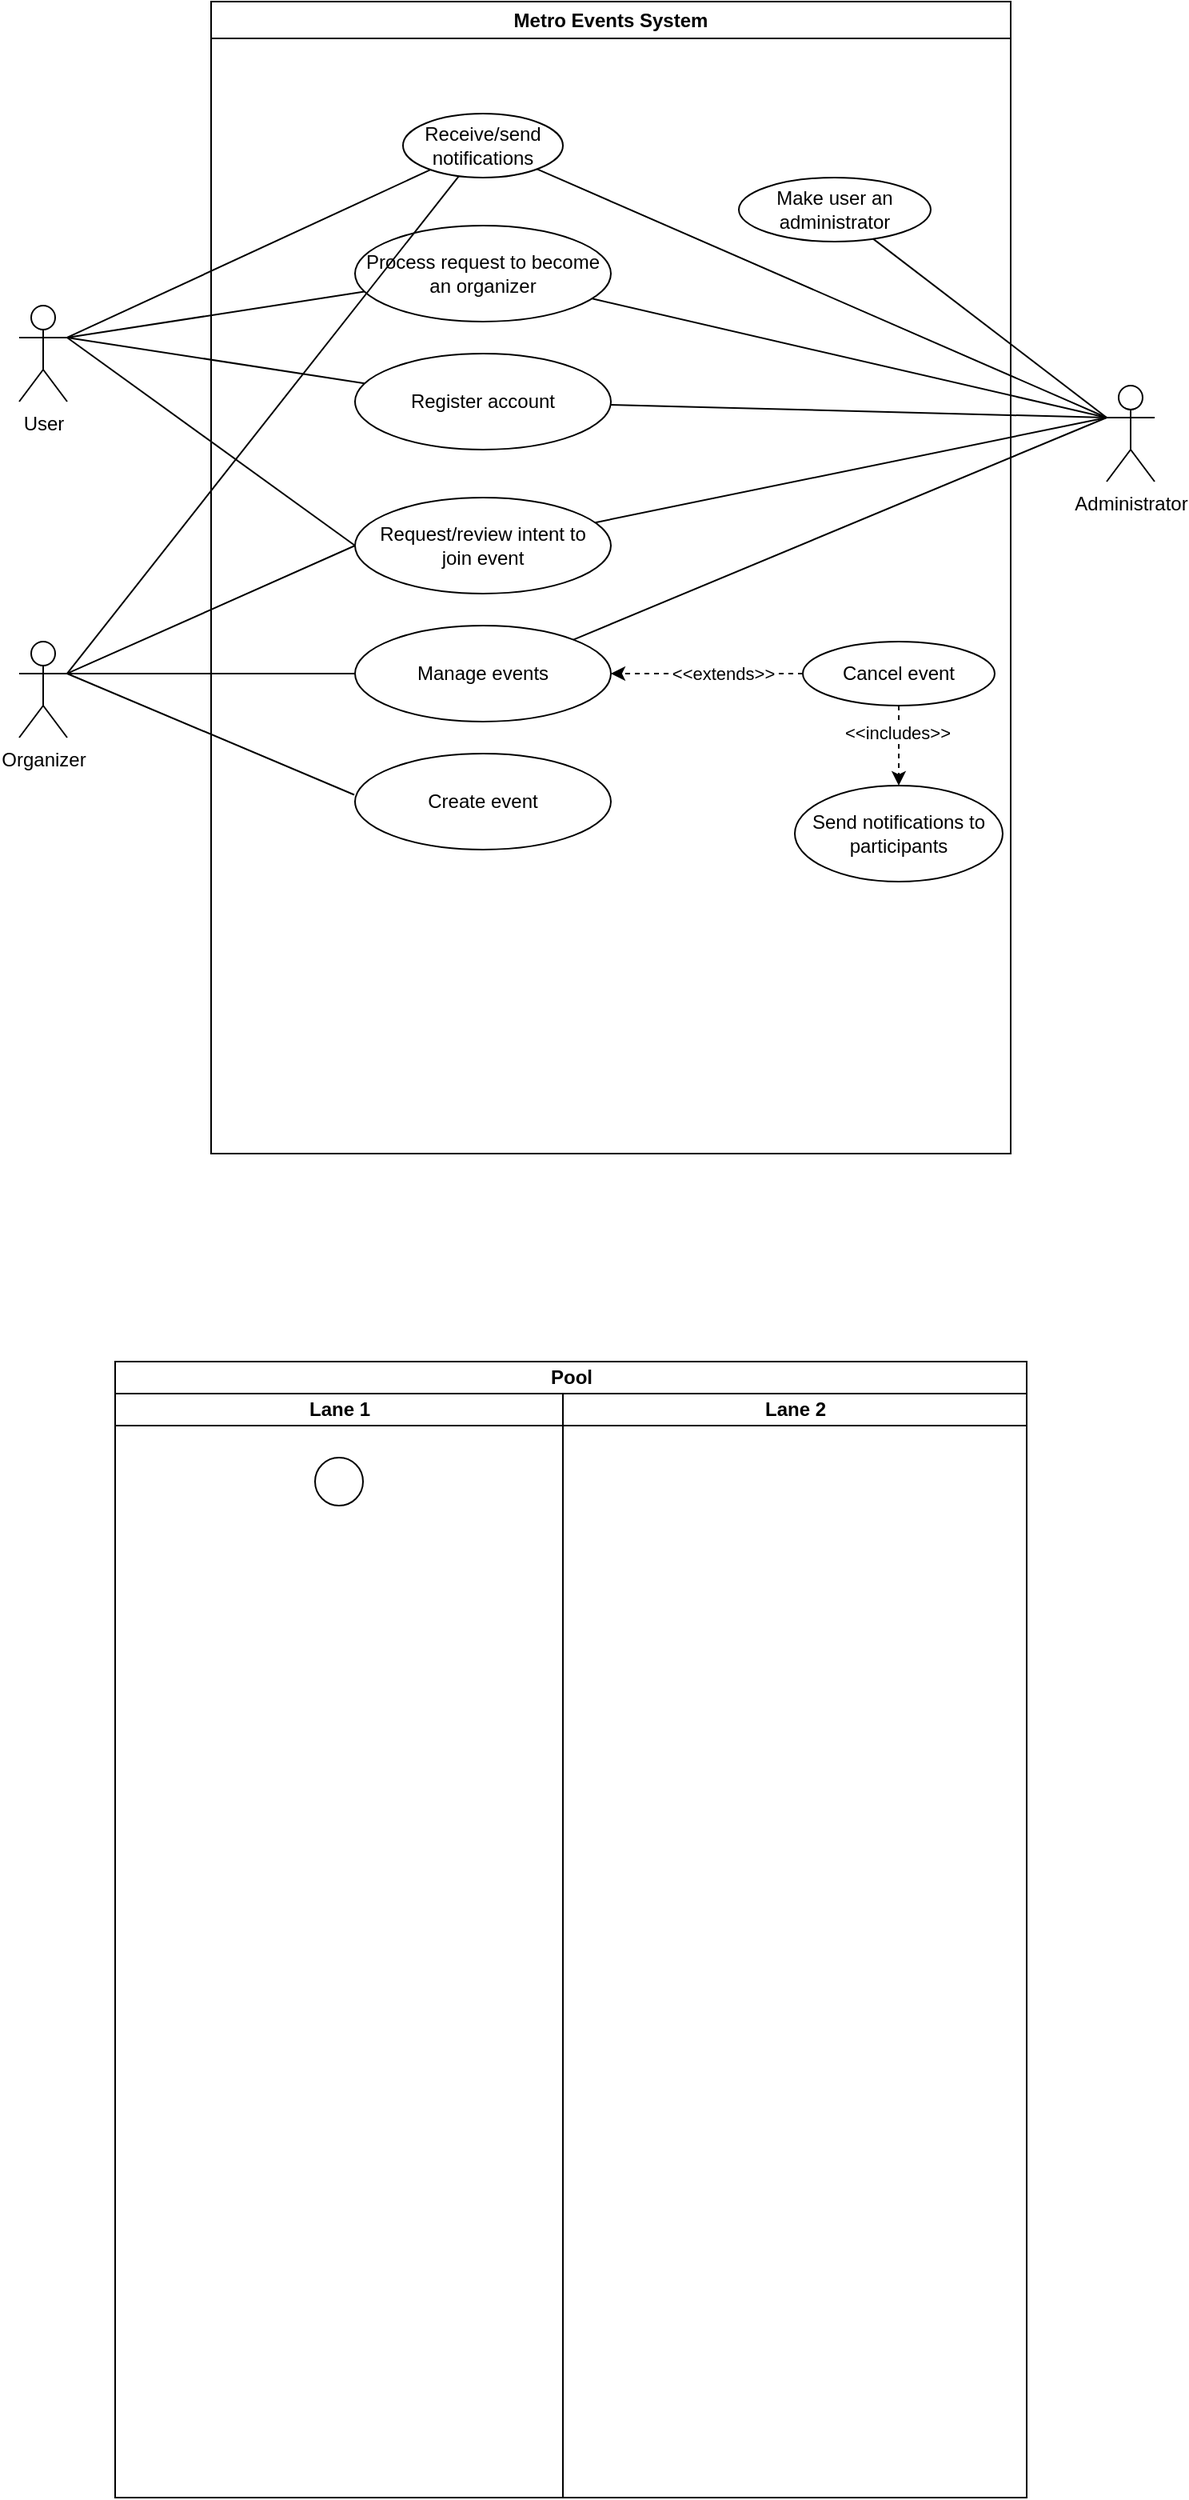 <mxfile version="28.1.1">
  <diagram name="Page-1" id="vznSPJU230vXI68lJie_">
    <mxGraphModel dx="1684" dy="924" grid="1" gridSize="10" guides="1" tooltips="1" connect="1" arrows="1" fold="1" page="1" pageScale="1" pageWidth="1100" pageHeight="850" math="0" shadow="0">
      <root>
        <mxCell id="0" />
        <mxCell id="1" parent="0" />
        <mxCell id="luhkJVd8gAF-xBso7u4r-1" value="Metro Events System" style="swimlane;whiteSpace=wrap;html=1;" vertex="1" parent="1">
          <mxGeometry x="300" y="50" width="500" height="720" as="geometry" />
        </mxCell>
        <mxCell id="luhkJVd8gAF-xBso7u4r-5" value="Receive/send notifications" style="ellipse;whiteSpace=wrap;html=1;" vertex="1" parent="luhkJVd8gAF-xBso7u4r-1">
          <mxGeometry x="120" y="70" width="100" height="40" as="geometry" />
        </mxCell>
        <mxCell id="luhkJVd8gAF-xBso7u4r-8" value="Process request to become an organizer" style="ellipse;whiteSpace=wrap;html=1;" vertex="1" parent="luhkJVd8gAF-xBso7u4r-1">
          <mxGeometry x="90" y="140" width="160" height="60" as="geometry" />
        </mxCell>
        <mxCell id="luhkJVd8gAF-xBso7u4r-28" style="edgeStyle=none;rounded=0;orthogonalLoop=1;jettySize=auto;html=1;endArrow=none;endFill=0;" edge="1" parent="luhkJVd8gAF-xBso7u4r-1" source="luhkJVd8gAF-xBso7u4r-10">
          <mxGeometry relative="1" as="geometry">
            <mxPoint x="560" y="260" as="targetPoint" />
          </mxGeometry>
        </mxCell>
        <mxCell id="luhkJVd8gAF-xBso7u4r-10" value="Register account" style="ellipse;whiteSpace=wrap;html=1;" vertex="1" parent="luhkJVd8gAF-xBso7u4r-1">
          <mxGeometry x="90" y="220" width="160" height="60" as="geometry" />
        </mxCell>
        <mxCell id="luhkJVd8gAF-xBso7u4r-12" value="Request/review intent to&lt;div&gt;join event&lt;/div&gt;" style="ellipse;whiteSpace=wrap;html=1;" vertex="1" parent="luhkJVd8gAF-xBso7u4r-1">
          <mxGeometry x="90" y="310" width="160" height="60" as="geometry" />
        </mxCell>
        <mxCell id="luhkJVd8gAF-xBso7u4r-17" value="Create event" style="ellipse;whiteSpace=wrap;html=1;" vertex="1" parent="luhkJVd8gAF-xBso7u4r-1">
          <mxGeometry x="90" y="470" width="160" height="60" as="geometry" />
        </mxCell>
        <mxCell id="luhkJVd8gAF-xBso7u4r-20" value="Manage events" style="ellipse;whiteSpace=wrap;html=1;" vertex="1" parent="luhkJVd8gAF-xBso7u4r-1">
          <mxGeometry x="90" y="390" width="160" height="60" as="geometry" />
        </mxCell>
        <mxCell id="luhkJVd8gAF-xBso7u4r-24" style="edgeStyle=none;rounded=0;orthogonalLoop=1;jettySize=auto;html=1;entryX=1;entryY=0.5;entryDx=0;entryDy=0;dashed=1;" edge="1" parent="luhkJVd8gAF-xBso7u4r-1" source="luhkJVd8gAF-xBso7u4r-23" target="luhkJVd8gAF-xBso7u4r-20">
          <mxGeometry relative="1" as="geometry" />
        </mxCell>
        <mxCell id="luhkJVd8gAF-xBso7u4r-25" value="&amp;lt;&amp;lt;extends&amp;gt;&amp;gt;" style="edgeLabel;html=1;align=center;verticalAlign=middle;resizable=0;points=[];" vertex="1" connectable="0" parent="luhkJVd8gAF-xBso7u4r-24">
          <mxGeometry x="0.136" y="1" relative="1" as="geometry">
            <mxPoint x="18" y="-1" as="offset" />
          </mxGeometry>
        </mxCell>
        <mxCell id="luhkJVd8gAF-xBso7u4r-33" style="edgeStyle=none;rounded=0;orthogonalLoop=1;jettySize=auto;html=1;dashed=1;" edge="1" parent="luhkJVd8gAF-xBso7u4r-1" source="luhkJVd8gAF-xBso7u4r-23" target="luhkJVd8gAF-xBso7u4r-32">
          <mxGeometry relative="1" as="geometry" />
        </mxCell>
        <mxCell id="luhkJVd8gAF-xBso7u4r-34" value="&amp;lt;&amp;lt;includes&amp;gt;&amp;gt;" style="edgeLabel;html=1;align=center;verticalAlign=middle;resizable=0;points=[];" vertex="1" connectable="0" parent="luhkJVd8gAF-xBso7u4r-33">
          <mxGeometry x="-0.331" y="-1" relative="1" as="geometry">
            <mxPoint as="offset" />
          </mxGeometry>
        </mxCell>
        <mxCell id="luhkJVd8gAF-xBso7u4r-23" value="Cancel event" style="ellipse;whiteSpace=wrap;html=1;" vertex="1" parent="luhkJVd8gAF-xBso7u4r-1">
          <mxGeometry x="370" y="400" width="120" height="40" as="geometry" />
        </mxCell>
        <mxCell id="luhkJVd8gAF-xBso7u4r-26" value="Make user an administrator" style="ellipse;whiteSpace=wrap;html=1;" vertex="1" parent="luhkJVd8gAF-xBso7u4r-1">
          <mxGeometry x="330" y="110" width="120" height="40" as="geometry" />
        </mxCell>
        <mxCell id="luhkJVd8gAF-xBso7u4r-32" value="Send notifications to participants" style="ellipse;whiteSpace=wrap;html=1;" vertex="1" parent="luhkJVd8gAF-xBso7u4r-1">
          <mxGeometry x="365" y="490" width="130" height="60" as="geometry" />
        </mxCell>
        <mxCell id="luhkJVd8gAF-xBso7u4r-2" value="User" style="shape=umlActor;verticalLabelPosition=bottom;verticalAlign=top;html=1;outlineConnect=0;" vertex="1" parent="1">
          <mxGeometry x="180" y="240" width="30" height="60" as="geometry" />
        </mxCell>
        <mxCell id="luhkJVd8gAF-xBso7u4r-3" value="Organizer" style="shape=umlActor;verticalLabelPosition=bottom;verticalAlign=top;html=1;outlineConnect=0;" vertex="1" parent="1">
          <mxGeometry x="180" y="450" width="30" height="60" as="geometry" />
        </mxCell>
        <mxCell id="luhkJVd8gAF-xBso7u4r-4" value="Administrator" style="shape=umlActor;verticalLabelPosition=bottom;verticalAlign=top;html=1;outlineConnect=0;" vertex="1" parent="1">
          <mxGeometry x="860" y="290" width="30" height="60" as="geometry" />
        </mxCell>
        <mxCell id="luhkJVd8gAF-xBso7u4r-7" style="edgeStyle=none;rounded=0;orthogonalLoop=1;jettySize=auto;html=1;entryX=1;entryY=0.333;entryDx=0;entryDy=0;entryPerimeter=0;endArrow=none;endFill=0;" edge="1" parent="1" source="luhkJVd8gAF-xBso7u4r-5" target="luhkJVd8gAF-xBso7u4r-2">
          <mxGeometry relative="1" as="geometry" />
        </mxCell>
        <mxCell id="luhkJVd8gAF-xBso7u4r-9" style="edgeStyle=none;rounded=0;orthogonalLoop=1;jettySize=auto;html=1;entryX=1;entryY=0.333;entryDx=0;entryDy=0;entryPerimeter=0;endArrow=none;endFill=0;" edge="1" parent="1" source="luhkJVd8gAF-xBso7u4r-8" target="luhkJVd8gAF-xBso7u4r-2">
          <mxGeometry relative="1" as="geometry" />
        </mxCell>
        <mxCell id="luhkJVd8gAF-xBso7u4r-11" style="edgeStyle=none;rounded=0;orthogonalLoop=1;jettySize=auto;html=1;entryX=1;entryY=0.333;entryDx=0;entryDy=0;entryPerimeter=0;endArrow=none;endFill=0;" edge="1" parent="1" source="luhkJVd8gAF-xBso7u4r-10" target="luhkJVd8gAF-xBso7u4r-2">
          <mxGeometry relative="1" as="geometry" />
        </mxCell>
        <mxCell id="luhkJVd8gAF-xBso7u4r-13" style="edgeStyle=none;rounded=0;orthogonalLoop=1;jettySize=auto;html=1;entryX=1;entryY=0.333;entryDx=0;entryDy=0;entryPerimeter=0;endArrow=none;endFill=0;exitX=0;exitY=0.5;exitDx=0;exitDy=0;" edge="1" parent="1" source="luhkJVd8gAF-xBso7u4r-12" target="luhkJVd8gAF-xBso7u4r-2">
          <mxGeometry relative="1" as="geometry" />
        </mxCell>
        <mxCell id="luhkJVd8gAF-xBso7u4r-14" style="edgeStyle=none;rounded=0;orthogonalLoop=1;jettySize=auto;html=1;entryX=1;entryY=0.333;entryDx=0;entryDy=0;entryPerimeter=0;endArrow=none;endFill=0;exitX=0;exitY=0.5;exitDx=0;exitDy=0;" edge="1" parent="1" source="luhkJVd8gAF-xBso7u4r-12" target="luhkJVd8gAF-xBso7u4r-3">
          <mxGeometry relative="1" as="geometry" />
        </mxCell>
        <mxCell id="luhkJVd8gAF-xBso7u4r-15" style="edgeStyle=none;rounded=0;orthogonalLoop=1;jettySize=auto;html=1;entryX=1;entryY=0.333;entryDx=0;entryDy=0;entryPerimeter=0;endArrow=none;endFill=0;" edge="1" parent="1" source="luhkJVd8gAF-xBso7u4r-5" target="luhkJVd8gAF-xBso7u4r-3">
          <mxGeometry relative="1" as="geometry" />
        </mxCell>
        <mxCell id="luhkJVd8gAF-xBso7u4r-18" style="edgeStyle=none;rounded=0;orthogonalLoop=1;jettySize=auto;html=1;entryX=1;entryY=0.333;entryDx=0;entryDy=0;entryPerimeter=0;endArrow=none;endFill=0;exitX=-0.003;exitY=0.429;exitDx=0;exitDy=0;exitPerimeter=0;" edge="1" parent="1" source="luhkJVd8gAF-xBso7u4r-17" target="luhkJVd8gAF-xBso7u4r-3">
          <mxGeometry relative="1" as="geometry" />
        </mxCell>
        <mxCell id="luhkJVd8gAF-xBso7u4r-21" style="edgeStyle=none;rounded=0;orthogonalLoop=1;jettySize=auto;html=1;entryX=1;entryY=0.333;entryDx=0;entryDy=0;entryPerimeter=0;endArrow=none;endFill=0;" edge="1" parent="1" source="luhkJVd8gAF-xBso7u4r-20" target="luhkJVd8gAF-xBso7u4r-3">
          <mxGeometry relative="1" as="geometry" />
        </mxCell>
        <mxCell id="luhkJVd8gAF-xBso7u4r-22" style="edgeStyle=none;rounded=0;orthogonalLoop=1;jettySize=auto;html=1;entryX=0;entryY=0.333;entryDx=0;entryDy=0;entryPerimeter=0;endArrow=none;endFill=0;exitX=1;exitY=0;exitDx=0;exitDy=0;" edge="1" parent="1" source="luhkJVd8gAF-xBso7u4r-20" target="luhkJVd8gAF-xBso7u4r-4">
          <mxGeometry relative="1" as="geometry" />
        </mxCell>
        <mxCell id="luhkJVd8gAF-xBso7u4r-27" style="edgeStyle=none;rounded=0;orthogonalLoop=1;jettySize=auto;html=1;entryX=0;entryY=0.333;entryDx=0;entryDy=0;entryPerimeter=0;endArrow=none;endFill=0;" edge="1" parent="1" source="luhkJVd8gAF-xBso7u4r-26" target="luhkJVd8gAF-xBso7u4r-4">
          <mxGeometry relative="1" as="geometry" />
        </mxCell>
        <mxCell id="luhkJVd8gAF-xBso7u4r-29" style="edgeStyle=none;rounded=0;orthogonalLoop=1;jettySize=auto;html=1;entryX=0;entryY=0.333;entryDx=0;entryDy=0;entryPerimeter=0;endArrow=none;endFill=0;" edge="1" parent="1" source="luhkJVd8gAF-xBso7u4r-8" target="luhkJVd8gAF-xBso7u4r-4">
          <mxGeometry relative="1" as="geometry" />
        </mxCell>
        <mxCell id="luhkJVd8gAF-xBso7u4r-30" style="edgeStyle=none;rounded=0;orthogonalLoop=1;jettySize=auto;html=1;entryX=0;entryY=0.333;entryDx=0;entryDy=0;entryPerimeter=0;endArrow=none;endFill=0;" edge="1" parent="1" source="luhkJVd8gAF-xBso7u4r-5" target="luhkJVd8gAF-xBso7u4r-4">
          <mxGeometry relative="1" as="geometry" />
        </mxCell>
        <mxCell id="luhkJVd8gAF-xBso7u4r-31" style="edgeStyle=none;rounded=0;orthogonalLoop=1;jettySize=auto;html=1;entryX=0;entryY=0.333;entryDx=0;entryDy=0;entryPerimeter=0;endArrow=none;endFill=0;" edge="1" parent="1" source="luhkJVd8gAF-xBso7u4r-12" target="luhkJVd8gAF-xBso7u4r-4">
          <mxGeometry relative="1" as="geometry">
            <mxPoint x="860" y="310" as="targetPoint" />
          </mxGeometry>
        </mxCell>
        <mxCell id="luhkJVd8gAF-xBso7u4r-35" value="Pool" style="swimlane;childLayout=stackLayout;resizeParent=1;resizeParentMax=0;startSize=20;html=1;" vertex="1" parent="1">
          <mxGeometry x="240" y="900" width="570" height="710" as="geometry" />
        </mxCell>
        <mxCell id="luhkJVd8gAF-xBso7u4r-36" value="Lane 1" style="swimlane;startSize=20;html=1;" vertex="1" parent="luhkJVd8gAF-xBso7u4r-35">
          <mxGeometry y="20" width="280" height="690" as="geometry" />
        </mxCell>
        <mxCell id="luhkJVd8gAF-xBso7u4r-39" value="" style="ellipse;whiteSpace=wrap;html=1;aspect=fixed;" vertex="1" parent="luhkJVd8gAF-xBso7u4r-36">
          <mxGeometry x="125" y="40" width="30" height="30" as="geometry" />
        </mxCell>
        <mxCell id="luhkJVd8gAF-xBso7u4r-37" value="Lane 2" style="swimlane;startSize=20;html=1;" vertex="1" parent="luhkJVd8gAF-xBso7u4r-35">
          <mxGeometry x="280" y="20" width="290" height="690" as="geometry" />
        </mxCell>
      </root>
    </mxGraphModel>
  </diagram>
</mxfile>
